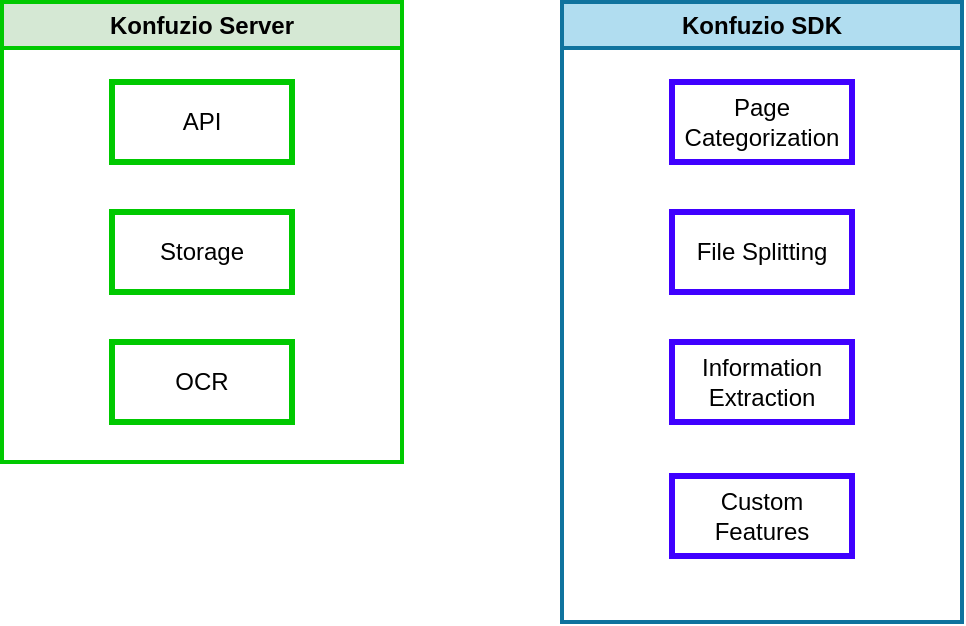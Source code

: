 <mxfile version="20.7.4" type="device"><diagram name="Page-1" id="b5b7bab2-c9e2-2cf4-8b2a-24fd1a2a6d21"><mxGraphModel dx="2444" dy="434" grid="0" gridSize="10" guides="1" tooltips="1" connect="1" arrows="1" fold="1" page="1" pageScale="1" pageWidth="827" pageHeight="1169" background="none" math="0" shadow="0"><root><mxCell id="0"/><mxCell id="1" parent="0"/><mxCell id="5DtLC7kpr8clybKbhG80-1" value="Konfuzio Server" style="swimlane;whiteSpace=wrap;html=1;fillColor=#d5e8d4;strokeColor=#00C900;strokeWidth=2;" vertex="1" parent="1"><mxGeometry x="-1600" y="460" width="200" height="230" as="geometry"/></mxCell><mxCell id="5DtLC7kpr8clybKbhG80-3" value="API" style="rounded=0;whiteSpace=wrap;html=1;strokeColor=#00C900;strokeWidth=3;" vertex="1" parent="5DtLC7kpr8clybKbhG80-1"><mxGeometry x="55" y="40" width="90" height="40" as="geometry"/></mxCell><mxCell id="5DtLC7kpr8clybKbhG80-4" value="Storage" style="rounded=0;whiteSpace=wrap;html=1;strokeColor=#00C900;strokeWidth=3;" vertex="1" parent="5DtLC7kpr8clybKbhG80-1"><mxGeometry x="55" y="105" width="90" height="40" as="geometry"/></mxCell><mxCell id="5DtLC7kpr8clybKbhG80-6" value="OCR" style="rounded=0;whiteSpace=wrap;html=1;strokeColor=#00C900;strokeWidth=3;" vertex="1" parent="5DtLC7kpr8clybKbhG80-1"><mxGeometry x="55" y="170" width="90" height="40" as="geometry"/></mxCell><mxCell id="5DtLC7kpr8clybKbhG80-8" value="Konfuzio SDK" style="swimlane;whiteSpace=wrap;html=1;fillColor=#b1ddf0;strokeColor=#10739e;strokeWidth=2;" vertex="1" parent="1"><mxGeometry x="-1320" y="460" width="200" height="310" as="geometry"/></mxCell><mxCell id="5DtLC7kpr8clybKbhG80-10" value="Page Categorization" style="rounded=0;whiteSpace=wrap;html=1;strokeColor=#3F00FF;strokeWidth=3;" vertex="1" parent="5DtLC7kpr8clybKbhG80-8"><mxGeometry x="55" y="40" width="90" height="40" as="geometry"/></mxCell><mxCell id="5DtLC7kpr8clybKbhG80-12" value="Information Extraction" style="rounded=0;whiteSpace=wrap;html=1;strokeWidth=3;strokeColor=#3F00FF;" vertex="1" parent="5DtLC7kpr8clybKbhG80-8"><mxGeometry x="55" y="170" width="90" height="40" as="geometry"/></mxCell><mxCell id="5DtLC7kpr8clybKbhG80-11" value="File Splitting" style="rounded=0;whiteSpace=wrap;html=1;strokeColor=#3F00FF;strokeWidth=3;" vertex="1" parent="5DtLC7kpr8clybKbhG80-8"><mxGeometry x="55" y="105" width="90" height="40" as="geometry"/></mxCell><mxCell id="5DtLC7kpr8clybKbhG80-24" value="Custom Features" style="rounded=0;whiteSpace=wrap;html=1;strokeWidth=3;strokeColor=#3F00FF;" vertex="1" parent="5DtLC7kpr8clybKbhG80-8"><mxGeometry x="55" y="237" width="90" height="40" as="geometry"/></mxCell></root></mxGraphModel></diagram></mxfile>